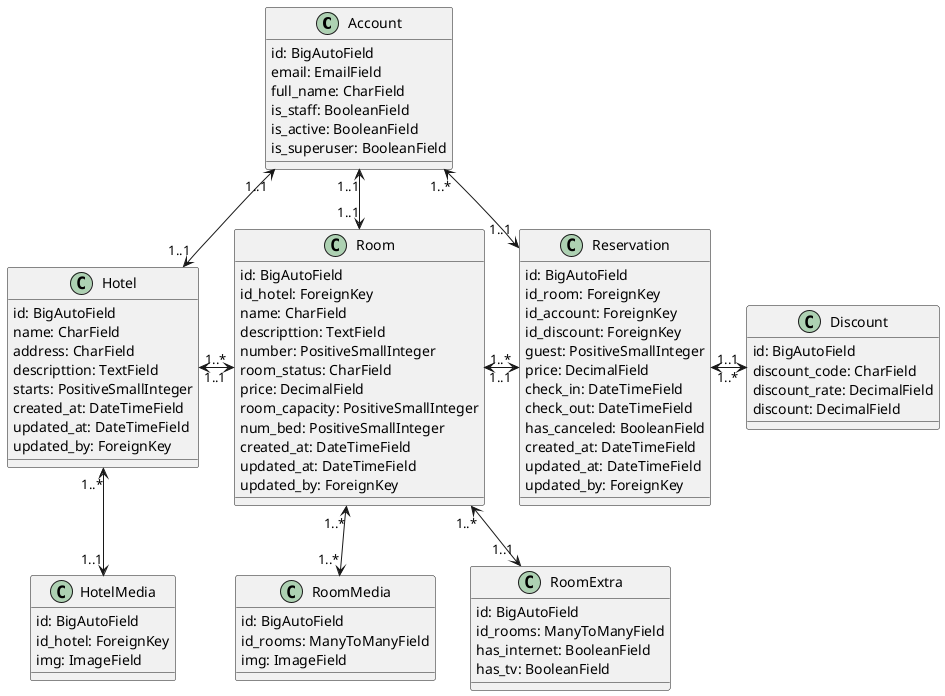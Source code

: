 @startuml HotelSolutions_API-Rest
class Account {
    id: BigAutoField
    email: EmailField
    full_name: CharField
    is_staff: BooleanField
    is_active: BooleanField
    is_superuser: BooleanField
}

class Hotel {
    id: BigAutoField
    name: CharField
    address: CharField
    descripttion: TextField
    starts: PositiveSmallInteger
    created_at: DateTimeField
    updated_at: DateTimeField
    updated_by: ForeignKey
}

class HotelMedia {
    id: BigAutoField
    id_hotel: ForeignKey
    img: ImageField
}

class Room {
    id: BigAutoField
    id_hotel: ForeignKey
    name: CharField
    descripttion: TextField
    number: PositiveSmallInteger
    room_status: CharField
    price: DecimalField
    room_capacity: PositiveSmallInteger
    num_bed: PositiveSmallInteger
    created_at: DateTimeField
    updated_at: DateTimeField
    updated_by: ForeignKey
}

class RoomMedia {
    id: BigAutoField
    id_rooms: ManyToManyField
    img: ImageField
}

class RoomExtra {
    id: BigAutoField
    id_rooms: ManyToManyField
    has_internet: BooleanField
    has_tv: BooleanField
}

class Reservation {
    id: BigAutoField
    id_room: ForeignKey
    id_account: ForeignKey
    id_discount: ForeignKey
    guest: PositiveSmallInteger
    price: DecimalField
    check_in: DateTimeField
    check_out: DateTimeField
    has_canceled: BooleanField
    created_at: DateTimeField
    updated_at: DateTimeField
    updated_by: ForeignKey
}
class Discount{
    id: BigAutoField
    discount_code: CharField
    discount_rate: DecimalField
    discount: DecimalField
}


Account "1..1" <--> "1..1" Hotel
Account "1..1" <--> "1..1" Room
Hotel "1..*" <--> "1..1" HotelMedia
Hotel "1..*" <-right-> "1..1" Room
Room "1..*" <--> "1..*" RoomMedia
Room "1..*" <--> "1..1" RoomExtra
Room "1..*" <-right-> "1..1" Reservation
Account "1..*" <--> "1..1" Reservation
Reservation "1..1" <-right-> "1..*" Discount


@enduml